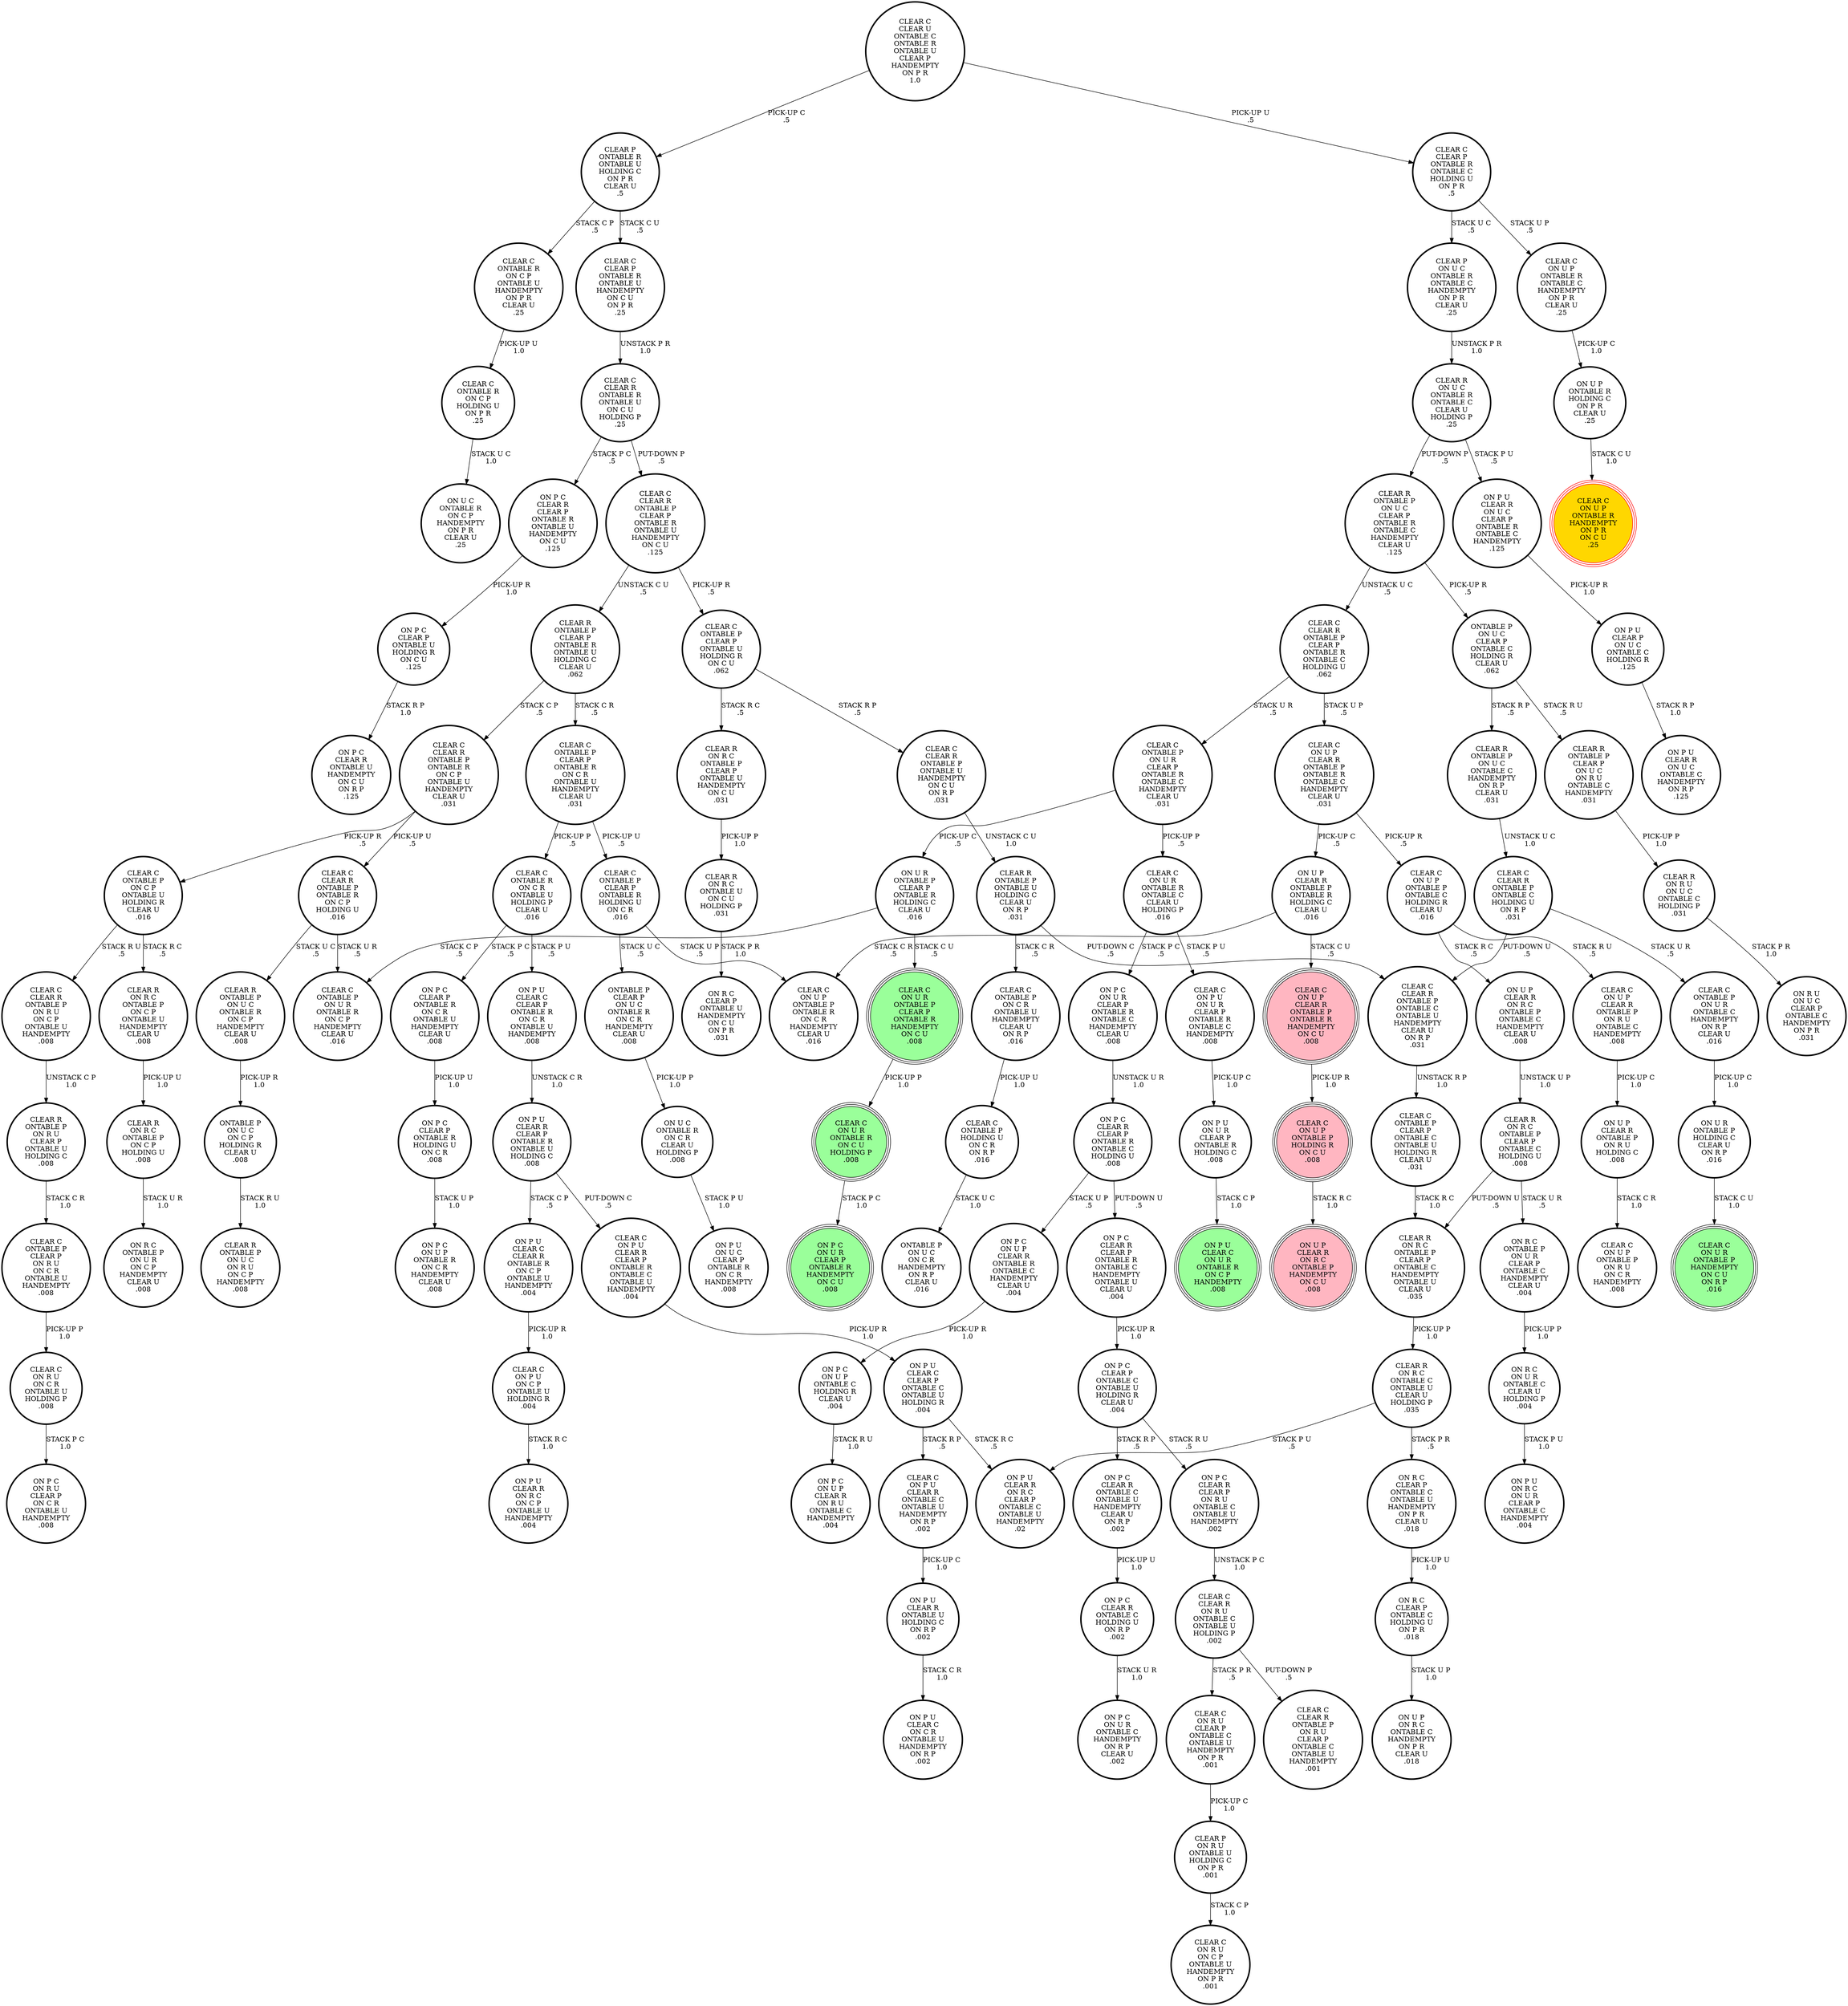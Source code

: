 digraph {
"CLEAR R\nONTABLE P\nON U C\nONTABLE C\nHANDEMPTY\nON R P\nCLEAR U\n.031\n" -> "CLEAR C\nCLEAR R\nONTABLE P\nONTABLE C\nHOLDING U\nON R P\n.031\n"[label="UNSTACK U C\n1.0\n"];
"CLEAR R\nON U C\nONTABLE R\nONTABLE C\nCLEAR U\nHOLDING P\n.25\n" -> "CLEAR R\nONTABLE P\nON U C\nCLEAR P\nONTABLE R\nONTABLE C\nHANDEMPTY\nCLEAR U\n.125\n"[label="PUT-DOWN P\n.5\n"];
"CLEAR R\nON U C\nONTABLE R\nONTABLE C\nCLEAR U\nHOLDING P\n.25\n" -> "ON P U\nCLEAR R\nON U C\nCLEAR P\nONTABLE R\nONTABLE C\nHANDEMPTY\n.125\n"[label="STACK P U\n.5\n"];
"CLEAR R\nONTABLE P\nON U C\nCLEAR P\nONTABLE R\nONTABLE C\nHANDEMPTY\nCLEAR U\n.125\n" -> "CLEAR C\nCLEAR R\nONTABLE P\nCLEAR P\nONTABLE R\nONTABLE C\nHOLDING U\n.062\n"[label="UNSTACK U C\n.5\n"];
"CLEAR R\nONTABLE P\nON U C\nCLEAR P\nONTABLE R\nONTABLE C\nHANDEMPTY\nCLEAR U\n.125\n" -> "ONTABLE P\nON U C\nCLEAR P\nONTABLE C\nHOLDING R\nCLEAR U\n.062\n"[label="PICK-UP R\n.5\n"];
"CLEAR C\nON P U\nCLEAR R\nCLEAR P\nONTABLE R\nONTABLE C\nONTABLE U\nHANDEMPTY\n.004\n" -> "ON P U\nCLEAR C\nCLEAR P\nONTABLE C\nONTABLE U\nHOLDING R\n.004\n"[label="PICK-UP R\n1.0\n"];
"CLEAR C\nCLEAR R\nONTABLE P\nCLEAR P\nONTABLE R\nONTABLE U\nHANDEMPTY\nON C U\n.125\n" -> "CLEAR R\nONTABLE P\nCLEAR P\nONTABLE R\nONTABLE U\nHOLDING C\nCLEAR U\n.062\n"[label="UNSTACK C U\n.5\n"];
"CLEAR C\nCLEAR R\nONTABLE P\nCLEAR P\nONTABLE R\nONTABLE U\nHANDEMPTY\nON C U\n.125\n" -> "CLEAR C\nONTABLE P\nCLEAR P\nONTABLE U\nHOLDING R\nON C U\n.062\n"[label="PICK-UP R\n.5\n"];
"ON P C\nCLEAR P\nONTABLE U\nHOLDING R\nON C U\n.125\n" -> "ON P C\nCLEAR R\nONTABLE U\nHANDEMPTY\nON C U\nON R P\n.125\n"[label="STACK R P\n1.0\n"];
"CLEAR C\nONTABLE R\nON C R\nONTABLE U\nHOLDING P\nCLEAR U\n.016\n" -> "ON P C\nCLEAR P\nONTABLE R\nON C R\nONTABLE U\nHANDEMPTY\nCLEAR U\n.008\n"[label="STACK P C\n.5\n"];
"CLEAR C\nONTABLE R\nON C R\nONTABLE U\nHOLDING P\nCLEAR U\n.016\n" -> "ON P U\nCLEAR C\nCLEAR P\nONTABLE R\nON C R\nONTABLE U\nHANDEMPTY\n.008\n"[label="STACK P U\n.5\n"];
"CLEAR C\nCLEAR R\nONTABLE P\nON R U\nON C P\nONTABLE U\nHANDEMPTY\n.008\n" -> "CLEAR R\nONTABLE P\nON R U\nCLEAR P\nONTABLE U\nHOLDING C\n.008\n"[label="UNSTACK C P\n1.0\n"];
"CLEAR C\nCLEAR R\nONTABLE P\nONTABLE R\nON C P\nHOLDING U\n.016\n" -> "CLEAR R\nONTABLE P\nON U C\nONTABLE R\nON C P\nHANDEMPTY\nCLEAR U\n.008\n"[label="STACK U C\n.5\n"];
"CLEAR C\nCLEAR R\nONTABLE P\nONTABLE R\nON C P\nHOLDING U\n.016\n" -> "CLEAR C\nONTABLE P\nON U R\nONTABLE R\nON C P\nHANDEMPTY\nCLEAR U\n.016\n"[label="STACK U R\n.5\n"];
"CLEAR C\nCLEAR U\nONTABLE C\nONTABLE R\nONTABLE U\nCLEAR P\nHANDEMPTY\nON P R\n1.0\n" -> "CLEAR C\nCLEAR P\nONTABLE R\nONTABLE C\nHOLDING U\nON P R\n.5\n"[label="PICK-UP U\n.5\n"];
"CLEAR C\nCLEAR U\nONTABLE C\nONTABLE R\nONTABLE U\nCLEAR P\nHANDEMPTY\nON P R\n1.0\n" -> "CLEAR P\nONTABLE R\nONTABLE U\nHOLDING C\nON P R\nCLEAR U\n.5\n"[label="PICK-UP C\n.5\n"];
"ON P C\nCLEAR R\nONTABLE C\nONTABLE U\nHANDEMPTY\nCLEAR U\nON R P\n.002\n" -> "ON P C\nCLEAR R\nONTABLE C\nHOLDING U\nON R P\n.002\n"[label="PICK-UP U\n1.0\n"];
"ON R C\nCLEAR P\nONTABLE C\nHOLDING U\nON P R\n.018\n" -> "ON U P\nON R C\nONTABLE C\nHANDEMPTY\nON P R\nCLEAR U\n.018\n"[label="STACK U P\n1.0\n"];
"CLEAR P\nONTABLE R\nONTABLE U\nHOLDING C\nON P R\nCLEAR U\n.5\n" -> "CLEAR C\nONTABLE R\nON C P\nONTABLE U\nHANDEMPTY\nON P R\nCLEAR U\n.25\n"[label="STACK C P\n.5\n"];
"CLEAR P\nONTABLE R\nONTABLE U\nHOLDING C\nON P R\nCLEAR U\n.5\n" -> "CLEAR C\nCLEAR P\nONTABLE R\nONTABLE U\nHANDEMPTY\nON C U\nON P R\n.25\n"[label="STACK C U\n.5\n"];
"ON P U\nCLEAR C\nCLEAR P\nONTABLE C\nONTABLE U\nHOLDING R\n.004\n" -> "ON P U\nCLEAR R\nON R C\nCLEAR P\nONTABLE C\nONTABLE U\nHANDEMPTY\n.02\n"[label="STACK R C\n.5\n"];
"ON P U\nCLEAR C\nCLEAR P\nONTABLE C\nONTABLE U\nHOLDING R\n.004\n" -> "CLEAR C\nON P U\nCLEAR R\nONTABLE C\nONTABLE U\nHANDEMPTY\nON R P\n.002\n"[label="STACK R P\n.5\n"];
"CLEAR C\nCLEAR R\nONTABLE P\nONTABLE C\nHOLDING U\nON R P\n.031\n" -> "CLEAR C\nCLEAR R\nONTABLE P\nONTABLE C\nONTABLE U\nHANDEMPTY\nCLEAR U\nON R P\n.031\n"[label="PUT-DOWN U\n.5\n"];
"CLEAR C\nCLEAR R\nONTABLE P\nONTABLE C\nHOLDING U\nON R P\n.031\n" -> "CLEAR C\nONTABLE P\nON U R\nONTABLE C\nHANDEMPTY\nON R P\nCLEAR U\n.016\n"[label="STACK U R\n.5\n"];
"CLEAR R\nON R U\nON U C\nONTABLE C\nHOLDING P\n.031\n" -> "ON R U\nON U C\nCLEAR P\nONTABLE C\nHANDEMPTY\nON P R\n.031\n"[label="STACK P R\n1.0\n"];
"CLEAR P\nON U C\nONTABLE R\nONTABLE C\nHANDEMPTY\nON P R\nCLEAR U\n.25\n" -> "CLEAR R\nON U C\nONTABLE R\nONTABLE C\nCLEAR U\nHOLDING P\n.25\n"[label="UNSTACK P R\n1.0\n"];
"ON P C\nON U P\nONTABLE C\nHOLDING R\nCLEAR U\n.004\n" -> "ON P C\nON U P\nCLEAR R\nON R U\nONTABLE C\nHANDEMPTY\n.004\n"[label="STACK R U\n1.0\n"];
"CLEAR R\nON R C\nONTABLE P\nON C P\nONTABLE U\nHANDEMPTY\nCLEAR U\n.008\n" -> "CLEAR R\nON R C\nONTABLE P\nON C P\nHOLDING U\n.008\n"[label="PICK-UP U\n1.0\n"];
"ON U P\nCLEAR R\nONTABLE P\nON R U\nHOLDING C\n.008\n" -> "CLEAR C\nON U P\nONTABLE P\nON R U\nON C R\nHANDEMPTY\n.008\n"[label="STACK C R\n1.0\n"];
"CLEAR C\nON R U\nCLEAR P\nONTABLE C\nONTABLE U\nHANDEMPTY\nON P R\n.001\n" -> "CLEAR P\nON R U\nONTABLE U\nHOLDING C\nON P R\n.001\n"[label="PICK-UP C\n1.0\n"];
"CLEAR C\nCLEAR R\nONTABLE P\nONTABLE R\nON C P\nONTABLE U\nHANDEMPTY\nCLEAR U\n.031\n" -> "CLEAR C\nCLEAR R\nONTABLE P\nONTABLE R\nON C P\nHOLDING U\n.016\n"[label="PICK-UP U\n.5\n"];
"CLEAR C\nCLEAR R\nONTABLE P\nONTABLE R\nON C P\nONTABLE U\nHANDEMPTY\nCLEAR U\n.031\n" -> "CLEAR C\nONTABLE P\nON C P\nONTABLE U\nHOLDING R\nCLEAR U\n.016\n"[label="PICK-UP R\n.5\n"];
"CLEAR C\nON R U\nON C R\nONTABLE U\nHOLDING P\n.008\n" -> "ON P C\nON R U\nCLEAR P\nON C R\nONTABLE U\nHANDEMPTY\n.008\n"[label="STACK P C\n1.0\n"];
"CLEAR R\nONTABLE P\nONTABLE U\nHOLDING C\nCLEAR U\nON R P\n.031\n" -> "CLEAR C\nONTABLE P\nON C R\nONTABLE U\nHANDEMPTY\nCLEAR U\nON R P\n.016\n"[label="STACK C R\n.5\n"];
"CLEAR R\nONTABLE P\nONTABLE U\nHOLDING C\nCLEAR U\nON R P\n.031\n" -> "CLEAR C\nCLEAR R\nONTABLE P\nONTABLE C\nONTABLE U\nHANDEMPTY\nCLEAR U\nON R P\n.031\n"[label="PUT-DOWN C\n.5\n"];
"CLEAR C\nON U P\nCLEAR R\nONTABLE P\nON R U\nONTABLE C\nHANDEMPTY\n.008\n" -> "ON U P\nCLEAR R\nONTABLE P\nON R U\nHOLDING C\n.008\n"[label="PICK-UP C\n1.0\n"];
"CLEAR R\nON R C\nONTABLE P\nON C P\nHOLDING U\n.008\n" -> "ON R C\nONTABLE P\nON U R\nON C P\nHANDEMPTY\nCLEAR U\n.008\n"[label="STACK U R\n1.0\n"];
"CLEAR C\nONTABLE P\nON U R\nONTABLE C\nHANDEMPTY\nON R P\nCLEAR U\n.016\n" -> "ON U R\nONTABLE P\nHOLDING C\nCLEAR U\nON R P\n.016\n"[label="PICK-UP C\n1.0\n"];
"CLEAR C\nCLEAR P\nONTABLE R\nONTABLE U\nHANDEMPTY\nON C U\nON P R\n.25\n" -> "CLEAR C\nCLEAR R\nONTABLE R\nONTABLE U\nON C U\nHOLDING P\n.25\n"[label="UNSTACK P R\n1.0\n"];
"ON P C\nCLEAR P\nONTABLE C\nONTABLE U\nHOLDING R\nCLEAR U\n.004\n" -> "ON P C\nCLEAR R\nONTABLE C\nONTABLE U\nHANDEMPTY\nCLEAR U\nON R P\n.002\n"[label="STACK R P\n.5\n"];
"ON P C\nCLEAR P\nONTABLE C\nONTABLE U\nHOLDING R\nCLEAR U\n.004\n" -> "ON P C\nCLEAR R\nCLEAR P\nON R U\nONTABLE C\nONTABLE U\nHANDEMPTY\n.002\n"[label="STACK R U\n.5\n"];
"ON U P\nCLEAR R\nON R C\nONTABLE P\nONTABLE C\nHANDEMPTY\nCLEAR U\n.008\n" -> "CLEAR R\nON R C\nONTABLE P\nCLEAR P\nONTABLE C\nHOLDING U\n.008\n"[label="UNSTACK U P\n1.0\n"];
"CLEAR R\nON R C\nONTABLE U\nON C U\nHOLDING P\n.031\n" -> "ON R C\nCLEAR P\nONTABLE U\nHANDEMPTY\nON C U\nON P R\n.031\n"[label="STACK P R\n1.0\n"];
"ON U P\nCLEAR R\nONTABLE P\nONTABLE R\nHOLDING C\nCLEAR U\n.016\n" -> "CLEAR C\nON U P\nONTABLE P\nONTABLE R\nON C R\nHANDEMPTY\nCLEAR U\n.016\n"[label="STACK C R\n.5\n"];
"ON U P\nCLEAR R\nONTABLE P\nONTABLE R\nHOLDING C\nCLEAR U\n.016\n" -> "CLEAR C\nON U P\nCLEAR R\nONTABLE P\nONTABLE R\nHANDEMPTY\nON C U\n.008\n"[label="STACK C U\n.5\n"];
"CLEAR C\nONTABLE P\nON C P\nONTABLE U\nHOLDING R\nCLEAR U\n.016\n" -> "CLEAR C\nCLEAR R\nONTABLE P\nON R U\nON C P\nONTABLE U\nHANDEMPTY\n.008\n"[label="STACK R U\n.5\n"];
"CLEAR C\nONTABLE P\nON C P\nONTABLE U\nHOLDING R\nCLEAR U\n.016\n" -> "CLEAR R\nON R C\nONTABLE P\nON C P\nONTABLE U\nHANDEMPTY\nCLEAR U\n.008\n"[label="STACK R C\n.5\n"];
"ON P C\nCLEAR P\nONTABLE R\nHOLDING U\nON C R\n.008\n" -> "ON P C\nON U P\nONTABLE R\nON C R\nHANDEMPTY\nCLEAR U\n.008\n"[label="STACK U P\n1.0\n"];
"CLEAR R\nON R C\nONTABLE P\nCLEAR P\nONTABLE C\nHANDEMPTY\nONTABLE U\nCLEAR U\n.035\n" -> "CLEAR R\nON R C\nONTABLE C\nONTABLE U\nCLEAR U\nHOLDING P\n.035\n"[label="PICK-UP P\n1.0\n"];
"CLEAR C\nON U P\nCLEAR R\nONTABLE P\nONTABLE R\nONTABLE C\nHANDEMPTY\nCLEAR U\n.031\n" -> "CLEAR C\nON U P\nONTABLE P\nONTABLE C\nHOLDING R\nCLEAR U\n.016\n"[label="PICK-UP R\n.5\n"];
"CLEAR C\nON U P\nCLEAR R\nONTABLE P\nONTABLE R\nONTABLE C\nHANDEMPTY\nCLEAR U\n.031\n" -> "ON U P\nCLEAR R\nONTABLE P\nONTABLE R\nHOLDING C\nCLEAR U\n.016\n"[label="PICK-UP C\n.5\n"];
"ON U R\nONTABLE P\nCLEAR P\nONTABLE R\nHOLDING C\nCLEAR U\n.016\n" -> "CLEAR C\nON U R\nONTABLE P\nCLEAR P\nONTABLE R\nHANDEMPTY\nON C U\n.008\n"[label="STACK C U\n.5\n"];
"ON U R\nONTABLE P\nCLEAR P\nONTABLE R\nHOLDING C\nCLEAR U\n.016\n" -> "CLEAR C\nONTABLE P\nON U R\nONTABLE R\nON C P\nHANDEMPTY\nCLEAR U\n.016\n"[label="STACK C P\n.5\n"];
"CLEAR C\nCLEAR R\nONTABLE P\nONTABLE U\nHANDEMPTY\nON C U\nON R P\n.031\n" -> "CLEAR R\nONTABLE P\nONTABLE U\nHOLDING C\nCLEAR U\nON R P\n.031\n"[label="UNSTACK C U\n1.0\n"];
"ON R C\nCLEAR P\nONTABLE C\nONTABLE U\nHANDEMPTY\nON P R\nCLEAR U\n.018\n" -> "ON R C\nCLEAR P\nONTABLE C\nHOLDING U\nON P R\n.018\n"[label="PICK-UP U\n1.0\n"];
"CLEAR C\nON P U\nON C P\nONTABLE U\nHOLDING R\n.004\n" -> "ON P U\nCLEAR R\nON R C\nON C P\nONTABLE U\nHANDEMPTY\n.004\n"[label="STACK R C\n1.0\n"];
"ON P U\nCLEAR C\nCLEAR R\nONTABLE R\nON C P\nONTABLE U\nHANDEMPTY\n.004\n" -> "CLEAR C\nON P U\nON C P\nONTABLE U\nHOLDING R\n.004\n"[label="PICK-UP R\n1.0\n"];
"CLEAR C\nONTABLE R\nON C P\nHOLDING U\nON P R\n.25\n" -> "ON U C\nONTABLE R\nON C P\nHANDEMPTY\nON P R\nCLEAR U\n.25\n"[label="STACK U C\n1.0\n"];
"ONTABLE P\nON U C\nCLEAR P\nONTABLE C\nHOLDING R\nCLEAR U\n.062\n" -> "CLEAR R\nONTABLE P\nON U C\nONTABLE C\nHANDEMPTY\nON R P\nCLEAR U\n.031\n"[label="STACK R P\n.5\n"];
"ONTABLE P\nON U C\nCLEAR P\nONTABLE C\nHOLDING R\nCLEAR U\n.062\n" -> "CLEAR R\nONTABLE P\nCLEAR P\nON U C\nON R U\nONTABLE C\nHANDEMPTY\n.031\n"[label="STACK R U\n.5\n"];
"ON P C\nON U R\nCLEAR P\nONTABLE R\nONTABLE C\nHANDEMPTY\nCLEAR U\n.008\n" -> "ON P C\nCLEAR R\nCLEAR P\nONTABLE R\nONTABLE C\nHOLDING U\n.008\n"[label="UNSTACK U R\n1.0\n"];
"CLEAR C\nON U P\nONTABLE P\nHOLDING R\nON C U\n.008\n" -> "ON U P\nCLEAR R\nON R C\nONTABLE P\nHANDEMPTY\nON C U\n.008\n"[label="STACK R C\n1.0\n"];
"CLEAR C\nON U P\nONTABLE P\nONTABLE C\nHOLDING R\nCLEAR U\n.016\n" -> "CLEAR C\nON U P\nCLEAR R\nONTABLE P\nON R U\nONTABLE C\nHANDEMPTY\n.008\n"[label="STACK R U\n.5\n"];
"CLEAR C\nON U P\nONTABLE P\nONTABLE C\nHOLDING R\nCLEAR U\n.016\n" -> "ON U P\nCLEAR R\nON R C\nONTABLE P\nONTABLE C\nHANDEMPTY\nCLEAR U\n.008\n"[label="STACK R C\n.5\n"];
"CLEAR C\nON U R\nONTABLE R\nONTABLE C\nCLEAR U\nHOLDING P\n.016\n" -> "CLEAR C\nON P U\nON U R\nCLEAR P\nONTABLE R\nONTABLE C\nHANDEMPTY\n.008\n"[label="STACK P U\n.5\n"];
"CLEAR C\nON U R\nONTABLE R\nONTABLE C\nCLEAR U\nHOLDING P\n.016\n" -> "ON P C\nON U R\nCLEAR P\nONTABLE R\nONTABLE C\nHANDEMPTY\nCLEAR U\n.008\n"[label="STACK P C\n.5\n"];
"ON P U\nCLEAR R\nONTABLE U\nHOLDING C\nON R P\n.002\n" -> "ON P U\nCLEAR C\nON C R\nONTABLE U\nHANDEMPTY\nON R P\n.002\n"[label="STACK C R\n1.0\n"];
"CLEAR C\nCLEAR R\nONTABLE R\nONTABLE U\nON C U\nHOLDING P\n.25\n" -> "CLEAR C\nCLEAR R\nONTABLE P\nCLEAR P\nONTABLE R\nONTABLE U\nHANDEMPTY\nON C U\n.125\n"[label="PUT-DOWN P\n.5\n"];
"CLEAR C\nCLEAR R\nONTABLE R\nONTABLE U\nON C U\nHOLDING P\n.25\n" -> "ON P C\nCLEAR R\nCLEAR P\nONTABLE R\nONTABLE U\nHANDEMPTY\nON C U\n.125\n"[label="STACK P C\n.5\n"];
"ON P C\nCLEAR R\nONTABLE C\nHOLDING U\nON R P\n.002\n" -> "ON P C\nON U R\nONTABLE C\nHANDEMPTY\nON R P\nCLEAR U\n.002\n"[label="STACK U R\n1.0\n"];
"CLEAR C\nONTABLE P\nHOLDING U\nON C R\nON R P\n.016\n" -> "ONTABLE P\nON U C\nON C R\nHANDEMPTY\nON R P\nCLEAR U\n.016\n"[label="STACK U C\n1.0\n"];
"CLEAR R\nONTABLE P\nCLEAR P\nONTABLE R\nONTABLE U\nHOLDING C\nCLEAR U\n.062\n" -> "CLEAR C\nCLEAR R\nONTABLE P\nONTABLE R\nON C P\nONTABLE U\nHANDEMPTY\nCLEAR U\n.031\n"[label="STACK C P\n.5\n"];
"CLEAR R\nONTABLE P\nCLEAR P\nONTABLE R\nONTABLE U\nHOLDING C\nCLEAR U\n.062\n" -> "CLEAR C\nONTABLE P\nCLEAR P\nONTABLE R\nON C R\nONTABLE U\nHANDEMPTY\nCLEAR U\n.031\n"[label="STACK C R\n.5\n"];
"CLEAR C\nONTABLE R\nON C P\nONTABLE U\nHANDEMPTY\nON P R\nCLEAR U\n.25\n" -> "CLEAR C\nONTABLE R\nON C P\nHOLDING U\nON P R\n.25\n"[label="PICK-UP U\n1.0\n"];
"CLEAR C\nONTABLE P\nCLEAR P\nONTABLE R\nHOLDING U\nON C R\n.016\n" -> "CLEAR C\nON U P\nONTABLE P\nONTABLE R\nON C R\nHANDEMPTY\nCLEAR U\n.016\n"[label="STACK U P\n.5\n"];
"CLEAR C\nONTABLE P\nCLEAR P\nONTABLE R\nHOLDING U\nON C R\n.016\n" -> "ONTABLE P\nCLEAR P\nON U C\nONTABLE R\nON C R\nHANDEMPTY\nCLEAR U\n.008\n"[label="STACK U C\n.5\n"];
"ON R C\nONTABLE P\nON U R\nCLEAR P\nONTABLE C\nHANDEMPTY\nCLEAR U\n.004\n" -> "ON R C\nON U R\nONTABLE C\nCLEAR U\nHOLDING P\n.004\n"[label="PICK-UP P\n1.0\n"];
"CLEAR R\nON R C\nONTABLE P\nCLEAR P\nONTABLE C\nHOLDING U\n.008\n" -> "CLEAR R\nON R C\nONTABLE P\nCLEAR P\nONTABLE C\nHANDEMPTY\nONTABLE U\nCLEAR U\n.035\n"[label="PUT-DOWN U\n.5\n"];
"CLEAR R\nON R C\nONTABLE P\nCLEAR P\nONTABLE C\nHOLDING U\n.008\n" -> "ON R C\nONTABLE P\nON U R\nCLEAR P\nONTABLE C\nHANDEMPTY\nCLEAR U\n.004\n"[label="STACK U R\n.5\n"];
"CLEAR P\nON R U\nONTABLE U\nHOLDING C\nON P R\n.001\n" -> "CLEAR C\nON R U\nON C P\nONTABLE U\nHANDEMPTY\nON P R\n.001\n"[label="STACK C P\n1.0\n"];
"CLEAR C\nCLEAR R\nONTABLE P\nCLEAR P\nONTABLE R\nONTABLE C\nHOLDING U\n.062\n" -> "CLEAR C\nONTABLE P\nON U R\nCLEAR P\nONTABLE R\nONTABLE C\nHANDEMPTY\nCLEAR U\n.031\n"[label="STACK U R\n.5\n"];
"CLEAR C\nCLEAR R\nONTABLE P\nCLEAR P\nONTABLE R\nONTABLE C\nHOLDING U\n.062\n" -> "CLEAR C\nON U P\nCLEAR R\nONTABLE P\nONTABLE R\nONTABLE C\nHANDEMPTY\nCLEAR U\n.031\n"[label="STACK U P\n.5\n"];
"CLEAR C\nCLEAR P\nONTABLE R\nONTABLE C\nHOLDING U\nON P R\n.5\n" -> "CLEAR P\nON U C\nONTABLE R\nONTABLE C\nHANDEMPTY\nON P R\nCLEAR U\n.25\n"[label="STACK U C\n.5\n"];
"CLEAR C\nCLEAR P\nONTABLE R\nONTABLE C\nHOLDING U\nON P R\n.5\n" -> "CLEAR C\nON U P\nONTABLE R\nONTABLE C\nHANDEMPTY\nON P R\nCLEAR U\n.25\n"[label="STACK U P\n.5\n"];
"CLEAR C\nONTABLE P\nCLEAR P\nONTABLE R\nON C R\nONTABLE U\nHANDEMPTY\nCLEAR U\n.031\n" -> "CLEAR C\nONTABLE P\nCLEAR P\nONTABLE R\nHOLDING U\nON C R\n.016\n"[label="PICK-UP U\n.5\n"];
"CLEAR C\nONTABLE P\nCLEAR P\nONTABLE R\nON C R\nONTABLE U\nHANDEMPTY\nCLEAR U\n.031\n" -> "CLEAR C\nONTABLE R\nON C R\nONTABLE U\nHOLDING P\nCLEAR U\n.016\n"[label="PICK-UP P\n.5\n"];
"ON P U\nON U R\nCLEAR P\nONTABLE R\nHOLDING C\n.008\n" -> "ON P U\nCLEAR C\nON U R\nONTABLE R\nON C P\nHANDEMPTY\n.008\n"[label="STACK C P\n1.0\n"];
"ON P U\nCLEAR C\nCLEAR P\nONTABLE R\nON C R\nONTABLE U\nHANDEMPTY\n.008\n" -> "ON P U\nCLEAR R\nCLEAR P\nONTABLE R\nONTABLE U\nHOLDING C\n.008\n"[label="UNSTACK C R\n1.0\n"];
"ON P U\nCLEAR P\nON U C\nONTABLE C\nHOLDING R\n.125\n" -> "ON P U\nCLEAR R\nON U C\nONTABLE C\nHANDEMPTY\nON R P\n.125\n"[label="STACK R P\n1.0\n"];
"CLEAR C\nON P U\nON U R\nCLEAR P\nONTABLE R\nONTABLE C\nHANDEMPTY\n.008\n" -> "ON P U\nON U R\nCLEAR P\nONTABLE R\nHOLDING C\n.008\n"[label="PICK-UP C\n1.0\n"];
"CLEAR C\nON U P\nCLEAR R\nONTABLE P\nONTABLE R\nHANDEMPTY\nON C U\n.008\n" -> "CLEAR C\nON U P\nONTABLE P\nHOLDING R\nON C U\n.008\n"[label="PICK-UP R\n1.0\n"];
"CLEAR C\nONTABLE P\nCLEAR P\nONTABLE U\nHOLDING R\nON C U\n.062\n" -> "CLEAR C\nCLEAR R\nONTABLE P\nONTABLE U\nHANDEMPTY\nON C U\nON R P\n.031\n"[label="STACK R P\n.5\n"];
"CLEAR C\nONTABLE P\nCLEAR P\nONTABLE U\nHOLDING R\nON C U\n.062\n" -> "CLEAR R\nON R C\nONTABLE P\nCLEAR P\nONTABLE U\nHANDEMPTY\nON C U\n.031\n"[label="STACK R C\n.5\n"];
"CLEAR C\nON U R\nONTABLE P\nCLEAR P\nONTABLE R\nHANDEMPTY\nON C U\n.008\n" -> "CLEAR C\nON U R\nONTABLE R\nON C U\nHOLDING P\n.008\n"[label="PICK-UP P\n1.0\n"];
"CLEAR R\nONTABLE P\nON R U\nCLEAR P\nONTABLE U\nHOLDING C\n.008\n" -> "CLEAR C\nONTABLE P\nCLEAR P\nON R U\nON C R\nONTABLE U\nHANDEMPTY\n.008\n"[label="STACK C R\n1.0\n"];
"CLEAR R\nONTABLE P\nCLEAR P\nON U C\nON R U\nONTABLE C\nHANDEMPTY\n.031\n" -> "CLEAR R\nON R U\nON U C\nONTABLE C\nHOLDING P\n.031\n"[label="PICK-UP P\n1.0\n"];
"CLEAR C\nCLEAR R\nON R U\nONTABLE C\nONTABLE U\nHOLDING P\n.002\n" -> "CLEAR C\nON R U\nCLEAR P\nONTABLE C\nONTABLE U\nHANDEMPTY\nON P R\n.001\n"[label="STACK P R\n.5\n"];
"CLEAR C\nCLEAR R\nON R U\nONTABLE C\nONTABLE U\nHOLDING P\n.002\n" -> "CLEAR C\nCLEAR R\nONTABLE P\nON R U\nCLEAR P\nONTABLE C\nONTABLE U\nHANDEMPTY\n.001\n"[label="PUT-DOWN P\n.5\n"];
"ON P C\nCLEAR R\nCLEAR P\nON R U\nONTABLE C\nONTABLE U\nHANDEMPTY\n.002\n" -> "CLEAR C\nCLEAR R\nON R U\nONTABLE C\nONTABLE U\nHOLDING P\n.002\n"[label="UNSTACK P C\n1.0\n"];
"ON P C\nON U P\nCLEAR R\nONTABLE R\nONTABLE C\nHANDEMPTY\nCLEAR U\n.004\n" -> "ON P C\nON U P\nONTABLE C\nHOLDING R\nCLEAR U\n.004\n"[label="PICK-UP R\n1.0\n"];
"ON P C\nCLEAR R\nCLEAR P\nONTABLE R\nONTABLE C\nHOLDING U\n.008\n" -> "ON P C\nON U P\nCLEAR R\nONTABLE R\nONTABLE C\nHANDEMPTY\nCLEAR U\n.004\n"[label="STACK U P\n.5\n"];
"ON P C\nCLEAR R\nCLEAR P\nONTABLE R\nONTABLE C\nHOLDING U\n.008\n" -> "ON P C\nCLEAR R\nCLEAR P\nONTABLE R\nONTABLE C\nHANDEMPTY\nONTABLE U\nCLEAR U\n.004\n"[label="PUT-DOWN U\n.5\n"];
"CLEAR C\nON P U\nCLEAR R\nONTABLE C\nONTABLE U\nHANDEMPTY\nON R P\n.002\n" -> "ON P U\nCLEAR R\nONTABLE U\nHOLDING C\nON R P\n.002\n"[label="PICK-UP C\n1.0\n"];
"ONTABLE P\nCLEAR P\nON U C\nONTABLE R\nON C R\nHANDEMPTY\nCLEAR U\n.008\n" -> "ON U C\nONTABLE R\nON C R\nCLEAR U\nHOLDING P\n.008\n"[label="PICK-UP P\n1.0\n"];
"CLEAR C\nONTABLE P\nCLEAR P\nONTABLE C\nONTABLE U\nHOLDING R\nCLEAR U\n.031\n" -> "CLEAR R\nON R C\nONTABLE P\nCLEAR P\nONTABLE C\nHANDEMPTY\nONTABLE U\nCLEAR U\n.035\n"[label="STACK R C\n1.0\n"];
"CLEAR C\nON U R\nONTABLE R\nON C U\nHOLDING P\n.008\n" -> "ON P C\nON U R\nCLEAR P\nONTABLE R\nHANDEMPTY\nON C U\n.008\n"[label="STACK P C\n1.0\n"];
"ON P C\nCLEAR R\nCLEAR P\nONTABLE R\nONTABLE C\nHANDEMPTY\nONTABLE U\nCLEAR U\n.004\n" -> "ON P C\nCLEAR P\nONTABLE C\nONTABLE U\nHOLDING R\nCLEAR U\n.004\n"[label="PICK-UP R\n1.0\n"];
"CLEAR C\nONTABLE P\nON C R\nONTABLE U\nHANDEMPTY\nCLEAR U\nON R P\n.016\n" -> "CLEAR C\nONTABLE P\nHOLDING U\nON C R\nON R P\n.016\n"[label="PICK-UP U\n1.0\n"];
"CLEAR C\nONTABLE P\nON U R\nCLEAR P\nONTABLE R\nONTABLE C\nHANDEMPTY\nCLEAR U\n.031\n" -> "CLEAR C\nON U R\nONTABLE R\nONTABLE C\nCLEAR U\nHOLDING P\n.016\n"[label="PICK-UP P\n.5\n"];
"CLEAR C\nONTABLE P\nON U R\nCLEAR P\nONTABLE R\nONTABLE C\nHANDEMPTY\nCLEAR U\n.031\n" -> "ON U R\nONTABLE P\nCLEAR P\nONTABLE R\nHOLDING C\nCLEAR U\n.016\n"[label="PICK-UP C\n.5\n"];
"ON P U\nCLEAR R\nON U C\nCLEAR P\nONTABLE R\nONTABLE C\nHANDEMPTY\n.125\n" -> "ON P U\nCLEAR P\nON U C\nONTABLE C\nHOLDING R\n.125\n"[label="PICK-UP R\n1.0\n"];
"ONTABLE P\nON U C\nON C P\nHOLDING R\nCLEAR U\n.008\n" -> "CLEAR R\nONTABLE P\nON U C\nON R U\nON C P\nHANDEMPTY\n.008\n"[label="STACK R U\n1.0\n"];
"ON U R\nONTABLE P\nHOLDING C\nCLEAR U\nON R P\n.016\n" -> "CLEAR C\nON U R\nONTABLE P\nHANDEMPTY\nON C U\nON R P\n.016\n"[label="STACK C U\n1.0\n"];
"ON P C\nCLEAR P\nONTABLE R\nON C R\nONTABLE U\nHANDEMPTY\nCLEAR U\n.008\n" -> "ON P C\nCLEAR P\nONTABLE R\nHOLDING U\nON C R\n.008\n"[label="PICK-UP U\n1.0\n"];
"CLEAR C\nON U P\nONTABLE R\nONTABLE C\nHANDEMPTY\nON P R\nCLEAR U\n.25\n" -> "ON U P\nONTABLE R\nHOLDING C\nON P R\nCLEAR U\n.25\n"[label="PICK-UP C\n1.0\n"];
"CLEAR R\nON R C\nONTABLE P\nCLEAR P\nONTABLE U\nHANDEMPTY\nON C U\n.031\n" -> "CLEAR R\nON R C\nONTABLE U\nON C U\nHOLDING P\n.031\n"[label="PICK-UP P\n1.0\n"];
"ON U P\nONTABLE R\nHOLDING C\nON P R\nCLEAR U\n.25\n" -> "CLEAR C\nON U P\nONTABLE R\nHANDEMPTY\nON P R\nON C U\n.25\n"[label="STACK C U\n1.0\n"];
"CLEAR R\nONTABLE P\nON U C\nONTABLE R\nON C P\nHANDEMPTY\nCLEAR U\n.008\n" -> "ONTABLE P\nON U C\nON C P\nHOLDING R\nCLEAR U\n.008\n"[label="PICK-UP R\n1.0\n"];
"CLEAR C\nONTABLE P\nCLEAR P\nON R U\nON C R\nONTABLE U\nHANDEMPTY\n.008\n" -> "CLEAR C\nON R U\nON C R\nONTABLE U\nHOLDING P\n.008\n"[label="PICK-UP P\n1.0\n"];
"ON U C\nONTABLE R\nON C R\nCLEAR U\nHOLDING P\n.008\n" -> "ON P U\nON U C\nCLEAR P\nONTABLE R\nON C R\nHANDEMPTY\n.008\n"[label="STACK P U\n1.0\n"];
"ON P C\nCLEAR R\nCLEAR P\nONTABLE R\nONTABLE U\nHANDEMPTY\nON C U\n.125\n" -> "ON P C\nCLEAR P\nONTABLE U\nHOLDING R\nON C U\n.125\n"[label="PICK-UP R\n1.0\n"];
"ON P U\nCLEAR R\nCLEAR P\nONTABLE R\nONTABLE U\nHOLDING C\n.008\n" -> "ON P U\nCLEAR C\nCLEAR R\nONTABLE R\nON C P\nONTABLE U\nHANDEMPTY\n.004\n"[label="STACK C P\n.5\n"];
"ON P U\nCLEAR R\nCLEAR P\nONTABLE R\nONTABLE U\nHOLDING C\n.008\n" -> "CLEAR C\nON P U\nCLEAR R\nCLEAR P\nONTABLE R\nONTABLE C\nONTABLE U\nHANDEMPTY\n.004\n"[label="PUT-DOWN C\n.5\n"];
"CLEAR C\nCLEAR R\nONTABLE P\nONTABLE C\nONTABLE U\nHANDEMPTY\nCLEAR U\nON R P\n.031\n" -> "CLEAR C\nONTABLE P\nCLEAR P\nONTABLE C\nONTABLE U\nHOLDING R\nCLEAR U\n.031\n"[label="UNSTACK R P\n1.0\n"];
"CLEAR R\nON R C\nONTABLE C\nONTABLE U\nCLEAR U\nHOLDING P\n.035\n" -> "ON P U\nCLEAR R\nON R C\nCLEAR P\nONTABLE C\nONTABLE U\nHANDEMPTY\n.02\n"[label="STACK P U\n.5\n"];
"CLEAR R\nON R C\nONTABLE C\nONTABLE U\nCLEAR U\nHOLDING P\n.035\n" -> "ON R C\nCLEAR P\nONTABLE C\nONTABLE U\nHANDEMPTY\nON P R\nCLEAR U\n.018\n"[label="STACK P R\n.5\n"];
"ON R C\nON U R\nONTABLE C\nCLEAR U\nHOLDING P\n.004\n" -> "ON P U\nON R C\nON U R\nCLEAR P\nONTABLE C\nHANDEMPTY\n.004\n"[label="STACK P U\n1.0\n"];
"ON P U\nCLEAR R\nON R C\nON C P\nONTABLE U\nHANDEMPTY\n.004\n" [shape=circle, penwidth=3];
"ON R C\nONTABLE P\nON U R\nON C P\nHANDEMPTY\nCLEAR U\n.008\n" [shape=circle, penwidth=3];
"CLEAR C\nON U P\nONTABLE P\nON R U\nON C R\nHANDEMPTY\n.008\n" [shape=circle, penwidth=3];
"ON U P\nCLEAR R\nON R C\nONTABLE P\nHANDEMPTY\nON C U\n.008\n" [shape=circle, style=filled, fillcolor=lightpink, peripheries=3];
"ON P U\nCLEAR C\nON C R\nONTABLE U\nHANDEMPTY\nON R P\n.002\n" [shape=circle, penwidth=3];
"ON R U\nON U C\nCLEAR P\nONTABLE C\nHANDEMPTY\nON P R\n.031\n" [shape=circle, penwidth=3];
"ON U C\nONTABLE R\nON C P\nHANDEMPTY\nON P R\nCLEAR U\n.25\n" [shape=circle, penwidth=3];
"ON P U\nCLEAR R\nON R C\nCLEAR P\nONTABLE C\nONTABLE U\nHANDEMPTY\n.02\n" [shape=circle, penwidth=3];
"CLEAR C\nCLEAR R\nONTABLE P\nON R U\nCLEAR P\nONTABLE C\nONTABLE U\nHANDEMPTY\n.001\n" [shape=circle, penwidth=3];
"CLEAR C\nON R U\nON C P\nONTABLE U\nHANDEMPTY\nON P R\n.001\n" [shape=circle, penwidth=3];
"ON R C\nCLEAR P\nONTABLE U\nHANDEMPTY\nON C U\nON P R\n.031\n" [shape=circle, penwidth=3];
"CLEAR C\nON U R\nONTABLE P\nHANDEMPTY\nON C U\nON R P\n.016\n" [shape=circle, style=filled, fillcolor=palegreen1, peripheries=3];
"ON P C\nCLEAR R\nONTABLE U\nHANDEMPTY\nON C U\nON R P\n.125\n" [shape=circle, penwidth=3];
"ON P U\nON U C\nCLEAR P\nONTABLE R\nON C R\nHANDEMPTY\n.008\n" [shape=circle, penwidth=3];
"CLEAR C\nON U P\nONTABLE P\nONTABLE R\nON C R\nHANDEMPTY\nCLEAR U\n.016\n" [shape=circle, penwidth=3];
"ON P C\nON U P\nONTABLE R\nON C R\nHANDEMPTY\nCLEAR U\n.008\n" [shape=circle, penwidth=3];
"ON P U\nCLEAR R\nON U C\nONTABLE C\nHANDEMPTY\nON R P\n.125\n" [shape=circle, penwidth=3];
"CLEAR C\nON U P\nONTABLE R\nHANDEMPTY\nON P R\nON C U\n.25\n" [shape=circle, style=filled color=red, fillcolor=gold, peripheries=3];
"ON P U\nON R C\nON U R\nCLEAR P\nONTABLE C\nHANDEMPTY\n.004\n" [shape=circle, penwidth=3];
"ON P C\nON R U\nCLEAR P\nON C R\nONTABLE U\nHANDEMPTY\n.008\n" [shape=circle, penwidth=3];
"ON P C\nON U P\nCLEAR R\nON R U\nONTABLE C\nHANDEMPTY\n.004\n" [shape=circle, penwidth=3];
"CLEAR C\nONTABLE P\nON U R\nONTABLE R\nON C P\nHANDEMPTY\nCLEAR U\n.016\n" [shape=circle, penwidth=3];
"ON P U\nCLEAR C\nON U R\nONTABLE R\nON C P\nHANDEMPTY\n.008\n" [shape=circle, style=filled, fillcolor=palegreen1, peripheries=3];
"ON U P\nON R C\nONTABLE C\nHANDEMPTY\nON P R\nCLEAR U\n.018\n" [shape=circle, penwidth=3];
"ONTABLE P\nON U C\nON C R\nHANDEMPTY\nON R P\nCLEAR U\n.016\n" [shape=circle, penwidth=3];
"ON P C\nON U R\nONTABLE C\nHANDEMPTY\nON R P\nCLEAR U\n.002\n" [shape=circle, penwidth=3];
"ON P C\nON U R\nCLEAR P\nONTABLE R\nHANDEMPTY\nON C U\n.008\n" [shape=circle, style=filled, fillcolor=palegreen1, peripheries=3];
"CLEAR R\nONTABLE P\nON U C\nON R U\nON C P\nHANDEMPTY\n.008\n" [shape=circle, penwidth=3];
"ON P U\nCLEAR R\nON R C\nON C P\nONTABLE U\nHANDEMPTY\n.004\n" [shape=circle, penwidth=3];
"ON R C\nONTABLE P\nON U R\nON C P\nHANDEMPTY\nCLEAR U\n.008\n" [shape=circle, penwidth=3];
"CLEAR C\nCLEAR U\nONTABLE C\nONTABLE R\nONTABLE U\nCLEAR P\nHANDEMPTY\nON P R\n1.0\n" [shape=circle, penwidth=3];
"CLEAR R\nONTABLE P\nON U C\nCLEAR P\nONTABLE R\nONTABLE C\nHANDEMPTY\nCLEAR U\n.125\n" [shape=circle, penwidth=3];
"CLEAR C\nONTABLE P\nON C P\nONTABLE U\nHOLDING R\nCLEAR U\n.016\n" [shape=circle, penwidth=3];
"CLEAR C\nON U P\nONTABLE P\nON R U\nON C R\nHANDEMPTY\n.008\n" [shape=circle, penwidth=3];
"CLEAR C\nONTABLE P\nCLEAR P\nONTABLE R\nHOLDING U\nON C R\n.016\n" [shape=circle, penwidth=3];
"ON P U\nCLEAR P\nON U C\nONTABLE C\nHOLDING R\n.125\n" [shape=circle, penwidth=3];
"ON P C\nCLEAR P\nONTABLE U\nHOLDING R\nON C U\n.125\n" [shape=circle, penwidth=3];
"ON R C\nCLEAR P\nONTABLE C\nONTABLE U\nHANDEMPTY\nON P R\nCLEAR U\n.018\n" [shape=circle, penwidth=3];
"ON U P\nCLEAR R\nON R C\nONTABLE P\nHANDEMPTY\nON C U\n.008\n" [shape=circle, style=filled, fillcolor=lightpink, peripheries=3];
"ON P C\nON U P\nONTABLE C\nHOLDING R\nCLEAR U\n.004\n" [shape=circle, penwidth=3];
"ON P U\nCLEAR C\nON C R\nONTABLE U\nHANDEMPTY\nON R P\n.002\n" [shape=circle, penwidth=3];
"CLEAR C\nONTABLE R\nON C P\nHOLDING U\nON P R\n.25\n" [shape=circle, penwidth=3];
"CLEAR C\nON U P\nCLEAR R\nONTABLE P\nON R U\nONTABLE C\nHANDEMPTY\n.008\n" [shape=circle, penwidth=3];
"ON R C\nCLEAR P\nONTABLE C\nHOLDING U\nON P R\n.018\n" [shape=circle, penwidth=3];
"CLEAR C\nON U P\nONTABLE P\nHOLDING R\nON C U\n.008\n" [shape=circle, style=filled, fillcolor=lightpink, peripheries=3];
"CLEAR C\nCLEAR R\nONTABLE P\nONTABLE R\nON C P\nHOLDING U\n.016\n" [shape=circle, penwidth=3];
"ON P C\nCLEAR R\nCLEAR P\nONTABLE R\nONTABLE U\nHANDEMPTY\nON C U\n.125\n" [shape=circle, penwidth=3];
"ON U R\nONTABLE P\nCLEAR P\nONTABLE R\nHOLDING C\nCLEAR U\n.016\n" [shape=circle, penwidth=3];
"CLEAR R\nONTABLE P\nONTABLE U\nHOLDING C\nCLEAR U\nON R P\n.031\n" [shape=circle, penwidth=3];
"CLEAR R\nON R C\nONTABLE P\nON C P\nONTABLE U\nHANDEMPTY\nCLEAR U\n.008\n" [shape=circle, penwidth=3];
"CLEAR C\nCLEAR R\nONTABLE P\nONTABLE U\nHANDEMPTY\nON C U\nON R P\n.031\n" [shape=circle, penwidth=3];
"ONTABLE P\nON U C\nON C P\nHOLDING R\nCLEAR U\n.008\n" [shape=circle, penwidth=3];
"CLEAR R\nON R U\nON U C\nONTABLE C\nHOLDING P\n.031\n" [shape=circle, penwidth=3];
"ON U C\nONTABLE R\nON C R\nCLEAR U\nHOLDING P\n.008\n" [shape=circle, penwidth=3];
"ON R U\nON U C\nCLEAR P\nONTABLE C\nHANDEMPTY\nON P R\n.031\n" [shape=circle, penwidth=3];
"CLEAR C\nON R U\nON C R\nONTABLE U\nHOLDING P\n.008\n" [shape=circle, penwidth=3];
"ON P U\nCLEAR C\nCLEAR P\nONTABLE C\nONTABLE U\nHOLDING R\n.004\n" [shape=circle, penwidth=3];
"ONTABLE P\nCLEAR P\nON U C\nONTABLE R\nON C R\nHANDEMPTY\nCLEAR U\n.008\n" [shape=circle, penwidth=3];
"CLEAR C\nONTABLE P\nON U R\nONTABLE C\nHANDEMPTY\nON R P\nCLEAR U\n.016\n" [shape=circle, penwidth=3];
"ON U C\nONTABLE R\nON C P\nHANDEMPTY\nON P R\nCLEAR U\n.25\n" [shape=circle, penwidth=3];
"CLEAR P\nONTABLE R\nONTABLE U\nHOLDING C\nON P R\nCLEAR U\n.5\n" [shape=circle, penwidth=3];
"ON P U\nCLEAR R\nON R C\nCLEAR P\nONTABLE C\nONTABLE U\nHANDEMPTY\n.02\n" [shape=circle, penwidth=3];
"ON P C\nCLEAR R\nCLEAR P\nONTABLE R\nONTABLE C\nHANDEMPTY\nONTABLE U\nCLEAR U\n.004\n" [shape=circle, penwidth=3];
"CLEAR R\nON R C\nONTABLE P\nCLEAR P\nONTABLE C\nHANDEMPTY\nONTABLE U\nCLEAR U\n.035\n" [shape=circle, penwidth=3];
"CLEAR C\nON P U\nCLEAR R\nCLEAR P\nONTABLE R\nONTABLE C\nONTABLE U\nHANDEMPTY\n.004\n" [shape=circle, penwidth=3];
"CLEAR C\nCLEAR R\nONTABLE P\nON R U\nCLEAR P\nONTABLE C\nONTABLE U\nHANDEMPTY\n.001\n" [shape=circle, penwidth=3];
"CLEAR C\nCLEAR R\nONTABLE P\nONTABLE C\nONTABLE U\nHANDEMPTY\nCLEAR U\nON R P\n.031\n" [shape=circle, penwidth=3];
"CLEAR C\nCLEAR R\nONTABLE R\nONTABLE U\nON C U\nHOLDING P\n.25\n" [shape=circle, penwidth=3];
"CLEAR C\nONTABLE P\nCLEAR P\nONTABLE R\nON C R\nONTABLE U\nHANDEMPTY\nCLEAR U\n.031\n" [shape=circle, penwidth=3];
"CLEAR R\nONTABLE P\nCLEAR P\nONTABLE R\nONTABLE U\nHOLDING C\nCLEAR U\n.062\n" [shape=circle, penwidth=3];
"CLEAR C\nON R U\nON C P\nONTABLE U\nHANDEMPTY\nON P R\n.001\n" [shape=circle, penwidth=3];
"ON R C\nON U R\nONTABLE C\nCLEAR U\nHOLDING P\n.004\n" [shape=circle, penwidth=3];
"CLEAR C\nONTABLE R\nON C R\nONTABLE U\nHOLDING P\nCLEAR U\n.016\n" [shape=circle, penwidth=3];
"CLEAR C\nCLEAR R\nONTABLE P\nONTABLE C\nHOLDING U\nON R P\n.031\n" [shape=circle, penwidth=3];
"ON R C\nCLEAR P\nONTABLE U\nHANDEMPTY\nON C U\nON P R\n.031\n" [shape=circle, penwidth=3];
"CLEAR R\nON R C\nONTABLE P\nON C P\nHOLDING U\n.008\n" [shape=circle, penwidth=3];
"CLEAR C\nON P U\nON U R\nCLEAR P\nONTABLE R\nONTABLE C\nHANDEMPTY\n.008\n" [shape=circle, penwidth=3];
"CLEAR P\nON U C\nONTABLE R\nONTABLE C\nHANDEMPTY\nON P R\nCLEAR U\n.25\n" [shape=circle, penwidth=3];
"ON P C\nON U P\nCLEAR R\nONTABLE R\nONTABLE C\nHANDEMPTY\nCLEAR U\n.004\n" [shape=circle, penwidth=3];
"CLEAR C\nON P U\nCLEAR R\nONTABLE C\nONTABLE U\nHANDEMPTY\nON R P\n.002\n" [shape=circle, penwidth=3];
"CLEAR C\nON U R\nONTABLE P\nHANDEMPTY\nON C U\nON R P\n.016\n" [shape=circle, style=filled, fillcolor=palegreen1, peripheries=3];
"ON P C\nCLEAR R\nONTABLE U\nHANDEMPTY\nON C U\nON R P\n.125\n" [shape=circle, penwidth=3];
"CLEAR C\nONTABLE P\nHOLDING U\nON C R\nON R P\n.016\n" [shape=circle, penwidth=3];
"ON P C\nCLEAR R\nCLEAR P\nON R U\nONTABLE C\nONTABLE U\nHANDEMPTY\n.002\n" [shape=circle, penwidth=3];
"ON P C\nCLEAR R\nONTABLE C\nONTABLE U\nHANDEMPTY\nCLEAR U\nON R P\n.002\n" [shape=circle, penwidth=3];
"ON U P\nCLEAR R\nONTABLE P\nONTABLE R\nHOLDING C\nCLEAR U\n.016\n" [shape=circle, penwidth=3];
"CLEAR C\nONTABLE R\nON C P\nONTABLE U\nHANDEMPTY\nON P R\nCLEAR U\n.25\n" [shape=circle, penwidth=3];
"ON P U\nON U R\nCLEAR P\nONTABLE R\nHOLDING C\n.008\n" [shape=circle, penwidth=3];
"CLEAR R\nON U C\nONTABLE R\nONTABLE C\nCLEAR U\nHOLDING P\n.25\n" [shape=circle, penwidth=3];
"ON P U\nCLEAR R\nCLEAR P\nONTABLE R\nONTABLE U\nHOLDING C\n.008\n" [shape=circle, penwidth=3];
"CLEAR C\nCLEAR R\nONTABLE P\nON R U\nON C P\nONTABLE U\nHANDEMPTY\n.008\n" [shape=circle, penwidth=3];
"CLEAR C\nONTABLE P\nCLEAR P\nON R U\nON C R\nONTABLE U\nHANDEMPTY\n.008\n" [shape=circle, penwidth=3];
"ON P U\nON U C\nCLEAR P\nONTABLE R\nON C R\nHANDEMPTY\n.008\n" [shape=circle, penwidth=3];
"CLEAR C\nONTABLE P\nON U R\nCLEAR P\nONTABLE R\nONTABLE C\nHANDEMPTY\nCLEAR U\n.031\n" [shape=circle, penwidth=3];
"CLEAR C\nON P U\nON C P\nONTABLE U\nHOLDING R\n.004\n" [shape=circle, penwidth=3];
"CLEAR C\nCLEAR R\nONTABLE P\nONTABLE R\nON C P\nONTABLE U\nHANDEMPTY\nCLEAR U\n.031\n" [shape=circle, penwidth=3];
"CLEAR C\nONTABLE P\nCLEAR P\nONTABLE U\nHOLDING R\nON C U\n.062\n" [shape=circle, penwidth=3];
"CLEAR C\nON U R\nONTABLE P\nCLEAR P\nONTABLE R\nHANDEMPTY\nON C U\n.008\n" [shape=circle, style=filled, fillcolor=palegreen1, peripheries=3];
"CLEAR C\nCLEAR R\nONTABLE P\nCLEAR P\nONTABLE R\nONTABLE U\nHANDEMPTY\nON C U\n.125\n" [shape=circle, penwidth=3];
"CLEAR C\nON U P\nONTABLE P\nONTABLE R\nON C R\nHANDEMPTY\nCLEAR U\n.016\n" [shape=circle, penwidth=3];
"ON P C\nON U P\nONTABLE R\nON C R\nHANDEMPTY\nCLEAR U\n.008\n" [shape=circle, penwidth=3];
"ON P C\nCLEAR R\nCLEAR P\nONTABLE R\nONTABLE C\nHOLDING U\n.008\n" [shape=circle, penwidth=3];
"ON P U\nCLEAR R\nON U C\nONTABLE C\nHANDEMPTY\nON R P\n.125\n" [shape=circle, penwidth=3];
"CLEAR C\nCLEAR P\nONTABLE R\nONTABLE C\nHOLDING U\nON P R\n.5\n" [shape=circle, penwidth=3];
"ON P C\nCLEAR P\nONTABLE C\nONTABLE U\nHOLDING R\nCLEAR U\n.004\n" [shape=circle, penwidth=3];
"CLEAR C\nON U P\nONTABLE R\nHANDEMPTY\nON P R\nON C U\n.25\n" [shape=circle, style=filled color=red, fillcolor=gold, peripheries=3];
"CLEAR P\nON R U\nONTABLE U\nHOLDING C\nON P R\n.001\n" [shape=circle, penwidth=3];
"ON U P\nONTABLE R\nHOLDING C\nON P R\nCLEAR U\n.25\n" [shape=circle, penwidth=3];
"ON P U\nON R C\nON U R\nCLEAR P\nONTABLE C\nHANDEMPTY\n.004\n" [shape=circle, penwidth=3];
"ON U P\nCLEAR R\nONTABLE P\nON R U\nHOLDING C\n.008\n" [shape=circle, penwidth=3];
"ON U P\nCLEAR R\nON R C\nONTABLE P\nONTABLE C\nHANDEMPTY\nCLEAR U\n.008\n" [shape=circle, penwidth=3];
"CLEAR C\nON U R\nONTABLE R\nONTABLE C\nCLEAR U\nHOLDING P\n.016\n" [shape=circle, penwidth=3];
"ON P C\nON R U\nCLEAR P\nON C R\nONTABLE U\nHANDEMPTY\n.008\n" [shape=circle, penwidth=3];
"ON P U\nCLEAR R\nONTABLE U\nHOLDING C\nON R P\n.002\n" [shape=circle, penwidth=3];
"CLEAR R\nON R C\nONTABLE P\nCLEAR P\nONTABLE C\nHOLDING U\n.008\n" [shape=circle, penwidth=3];
"CLEAR C\nON U P\nONTABLE P\nONTABLE C\nHOLDING R\nCLEAR U\n.016\n" [shape=circle, penwidth=3];
"ON P C\nCLEAR P\nONTABLE R\nHOLDING U\nON C R\n.008\n" [shape=circle, penwidth=3];
"ONTABLE P\nON U C\nCLEAR P\nONTABLE C\nHOLDING R\nCLEAR U\n.062\n" [shape=circle, penwidth=3];
"CLEAR R\nON R C\nONTABLE C\nONTABLE U\nCLEAR U\nHOLDING P\n.035\n" [shape=circle, penwidth=3];
"CLEAR C\nON R U\nCLEAR P\nONTABLE C\nONTABLE U\nHANDEMPTY\nON P R\n.001\n" [shape=circle, penwidth=3];
"CLEAR C\nON U P\nCLEAR R\nONTABLE P\nONTABLE R\nONTABLE C\nHANDEMPTY\nCLEAR U\n.031\n" [shape=circle, penwidth=3];
"ON P C\nON U P\nCLEAR R\nON R U\nONTABLE C\nHANDEMPTY\n.004\n" [shape=circle, penwidth=3];
"CLEAR C\nONTABLE P\nON U R\nONTABLE R\nON C P\nHANDEMPTY\nCLEAR U\n.016\n" [shape=circle, penwidth=3];
"CLEAR C\nON U P\nCLEAR R\nONTABLE P\nONTABLE R\nHANDEMPTY\nON C U\n.008\n" [shape=circle, style=filled, fillcolor=lightpink, peripheries=3];
"CLEAR C\nONTABLE P\nCLEAR P\nONTABLE C\nONTABLE U\nHOLDING R\nCLEAR U\n.031\n" [shape=circle, penwidth=3];
"ON P U\nCLEAR C\nON U R\nONTABLE R\nON C P\nHANDEMPTY\n.008\n" [shape=circle, style=filled, fillcolor=palegreen1, peripheries=3];
"ON U P\nON R C\nONTABLE C\nHANDEMPTY\nON P R\nCLEAR U\n.018\n" [shape=circle, penwidth=3];
"CLEAR C\nCLEAR R\nON R U\nONTABLE C\nONTABLE U\nHOLDING P\n.002\n" [shape=circle, penwidth=3];
"CLEAR C\nONTABLE P\nON C R\nONTABLE U\nHANDEMPTY\nCLEAR U\nON R P\n.016\n" [shape=circle, penwidth=3];
"ON P C\nCLEAR R\nONTABLE C\nHOLDING U\nON R P\n.002\n" [shape=circle, penwidth=3];
"ON P C\nCLEAR P\nONTABLE R\nON C R\nONTABLE U\nHANDEMPTY\nCLEAR U\n.008\n" [shape=circle, penwidth=3];
"CLEAR R\nONTABLE P\nON U C\nONTABLE R\nON C P\nHANDEMPTY\nCLEAR U\n.008\n" [shape=circle, penwidth=3];
"ON P U\nCLEAR C\nCLEAR R\nONTABLE R\nON C P\nONTABLE U\nHANDEMPTY\n.004\n" [shape=circle, penwidth=3];
"ONTABLE P\nON U C\nON C R\nHANDEMPTY\nON R P\nCLEAR U\n.016\n" [shape=circle, penwidth=3];
"CLEAR R\nON R C\nONTABLE U\nON C U\nHOLDING P\n.031\n" [shape=circle, penwidth=3];
"ON P C\nON U R\nONTABLE C\nHANDEMPTY\nON R P\nCLEAR U\n.002\n" [shape=circle, penwidth=3];
"CLEAR R\nONTABLE P\nON U C\nONTABLE C\nHANDEMPTY\nON R P\nCLEAR U\n.031\n" [shape=circle, penwidth=3];
"ON P U\nCLEAR C\nCLEAR P\nONTABLE R\nON C R\nONTABLE U\nHANDEMPTY\n.008\n" [shape=circle, penwidth=3];
"CLEAR R\nONTABLE P\nON R U\nCLEAR P\nONTABLE U\nHOLDING C\n.008\n" [shape=circle, penwidth=3];
"ON P U\nCLEAR R\nON U C\nCLEAR P\nONTABLE R\nONTABLE C\nHANDEMPTY\n.125\n" [shape=circle, penwidth=3];
"ON P C\nON U R\nCLEAR P\nONTABLE R\nHANDEMPTY\nON C U\n.008\n" [shape=circle, style=filled, fillcolor=palegreen1, peripheries=3];
"ON P C\nON U R\nCLEAR P\nONTABLE R\nONTABLE C\nHANDEMPTY\nCLEAR U\n.008\n" [shape=circle, penwidth=3];
"ON U R\nONTABLE P\nHOLDING C\nCLEAR U\nON R P\n.016\n" [shape=circle, penwidth=3];
"CLEAR R\nONTABLE P\nCLEAR P\nON U C\nON R U\nONTABLE C\nHANDEMPTY\n.031\n" [shape=circle, penwidth=3];
"CLEAR C\nCLEAR R\nONTABLE P\nCLEAR P\nONTABLE R\nONTABLE C\nHOLDING U\n.062\n" [shape=circle, penwidth=3];
"CLEAR C\nON U P\nONTABLE R\nONTABLE C\nHANDEMPTY\nON P R\nCLEAR U\n.25\n" [shape=circle, penwidth=3];
"ON R C\nONTABLE P\nON U R\nCLEAR P\nONTABLE C\nHANDEMPTY\nCLEAR U\n.004\n" [shape=circle, penwidth=3];
"CLEAR R\nON R C\nONTABLE P\nCLEAR P\nONTABLE U\nHANDEMPTY\nON C U\n.031\n" [shape=circle, penwidth=3];
"CLEAR C\nCLEAR P\nONTABLE R\nONTABLE U\nHANDEMPTY\nON C U\nON P R\n.25\n" [shape=circle, penwidth=3];
"CLEAR R\nONTABLE P\nON U C\nON R U\nON C P\nHANDEMPTY\n.008\n" [shape=circle, penwidth=3];
"CLEAR C\nON U R\nONTABLE R\nON C U\nHOLDING P\n.008\n" [shape=circle, style=filled, fillcolor=palegreen1, peripheries=3];
}
